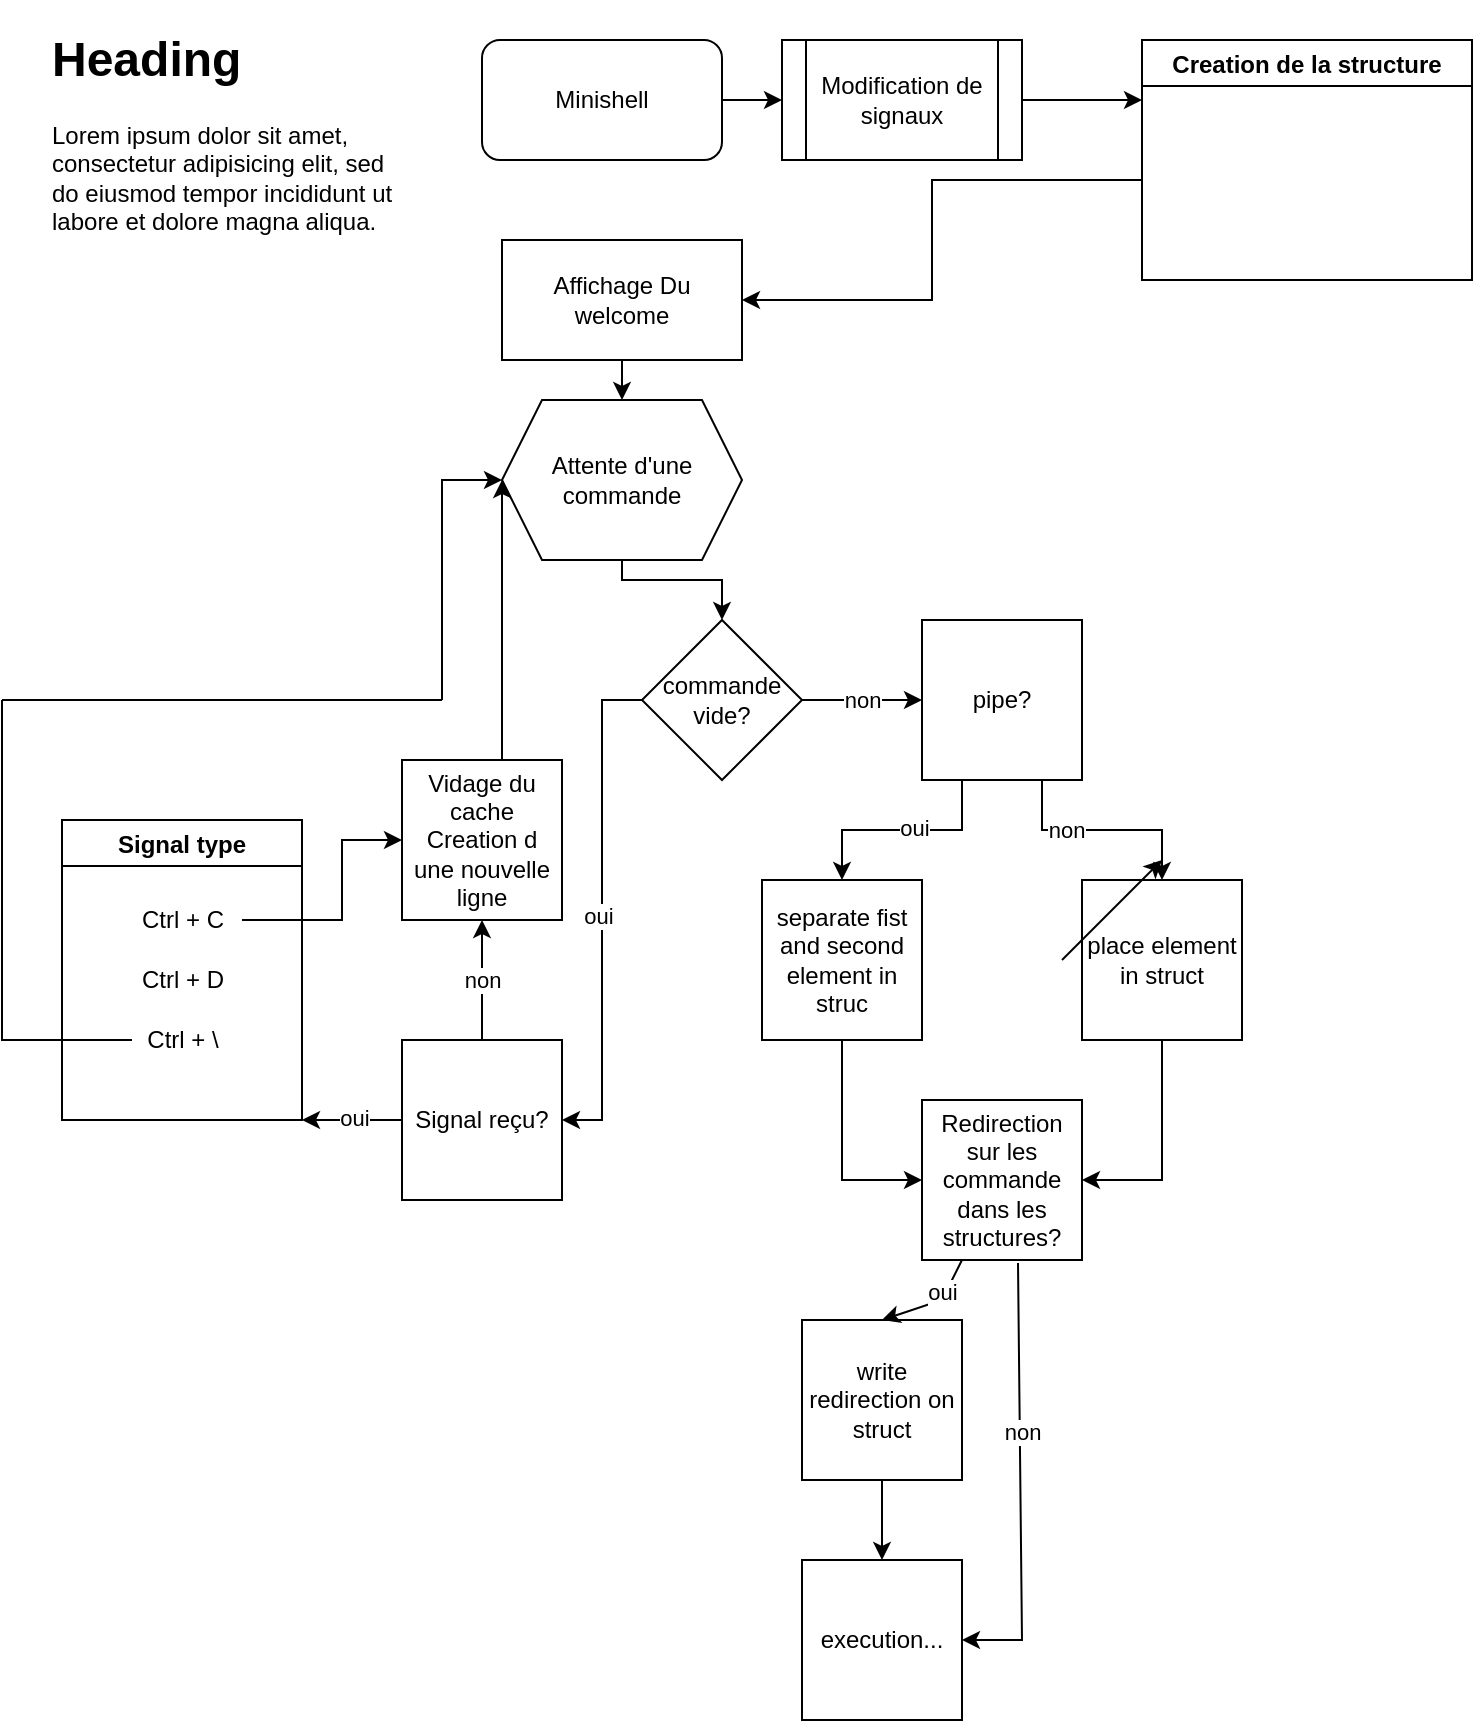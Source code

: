 <mxfile version="19.0.3" type="device"><diagram id="cG37a5HzkxvZIOyBOb_0" name="Page-1"><mxGraphModel dx="2066" dy="1188" grid="1" gridSize="10" guides="1" tooltips="1" connect="1" arrows="1" fold="1" page="1" pageScale="1" pageWidth="850" pageHeight="1100" math="0" shadow="0"><root><mxCell id="0"/><mxCell id="1" parent="0"/><mxCell id="IxHxQn1BgF8OlsIqhgGl-1" value="&lt;h1&gt;Heading&lt;/h1&gt;&lt;p&gt;Lorem ipsum dolor sit amet, consectetur adipisicing elit, sed do eiusmod tempor incididunt ut labore et dolore magna aliqua.&lt;/p&gt;" style="text;html=1;strokeColor=none;fillColor=none;spacing=5;spacingTop=-20;whiteSpace=wrap;overflow=hidden;rounded=0;" parent="1" vertex="1"><mxGeometry x="30" y="20" width="190" height="120" as="geometry"/></mxCell><mxCell id="IxHxQn1BgF8OlsIqhgGl-2" value="Minishell" style="rounded=1;whiteSpace=wrap;html=1;" parent="1" vertex="1"><mxGeometry x="250" y="30" width="120" height="60" as="geometry"/></mxCell><mxCell id="IxHxQn1BgF8OlsIqhgGl-4" value="Affichage Du welcome" style="rounded=0;whiteSpace=wrap;html=1;" parent="1" vertex="1"><mxGeometry x="260" y="130" width="120" height="60" as="geometry"/></mxCell><mxCell id="IxHxQn1BgF8OlsIqhgGl-5" value="Attente d'une commande" style="shape=hexagon;perimeter=hexagonPerimeter2;whiteSpace=wrap;html=1;fixedSize=1;" parent="1" vertex="1"><mxGeometry x="260" y="210" width="120" height="80" as="geometry"/></mxCell><mxCell id="IxHxQn1BgF8OlsIqhgGl-6" value="Modification de signaux" style="shape=process;whiteSpace=wrap;html=1;backgroundOutline=1;" parent="1" vertex="1"><mxGeometry x="400" y="30" width="120" height="60" as="geometry"/></mxCell><mxCell id="9_zD-4LOCfeEdLTtIPzZ-20" style="edgeStyle=orthogonalEdgeStyle;rounded=0;orthogonalLoop=1;jettySize=auto;html=1;entryX=1;entryY=0.5;entryDx=0;entryDy=0;" edge="1" parent="1" source="IxHxQn1BgF8OlsIqhgGl-7" target="IxHxQn1BgF8OlsIqhgGl-4"><mxGeometry relative="1" as="geometry"><Array as="points"><mxPoint x="475" y="100"/><mxPoint x="475" y="160"/></Array></mxGeometry></mxCell><mxCell id="IxHxQn1BgF8OlsIqhgGl-7" value="Creation de la structure" style="swimlane;" parent="1" vertex="1"><mxGeometry x="580" y="30" width="165" height="120" as="geometry"/></mxCell><mxCell id="IxHxQn1BgF8OlsIqhgGl-10" value="commande vide?" style="rhombus;whiteSpace=wrap;html=1;" parent="1" vertex="1"><mxGeometry x="330" y="320" width="80" height="80" as="geometry"/></mxCell><mxCell id="IxHxQn1BgF8OlsIqhgGl-12" value="Vidage du cache&lt;br&gt;Creation d une nouvelle ligne" style="whiteSpace=wrap;html=1;aspect=fixed;" parent="1" vertex="1"><mxGeometry x="210" y="390" width="80" height="80" as="geometry"/></mxCell><mxCell id="IxHxQn1BgF8OlsIqhgGl-14" value="" style="endArrow=classic;html=1;rounded=0;exitX=0;exitY=0.5;exitDx=0;exitDy=0;entryX=1;entryY=0.5;entryDx=0;entryDy=0;" parent="1" source="IxHxQn1BgF8OlsIqhgGl-10" target="IxHxQn1BgF8OlsIqhgGl-17" edge="1"><mxGeometry width="50" height="50" relative="1" as="geometry"><mxPoint x="400" y="500" as="sourcePoint"/><mxPoint x="340" y="650" as="targetPoint"/><Array as="points"><mxPoint x="310" y="360"/><mxPoint x="310" y="570"/></Array></mxGeometry></mxCell><mxCell id="IxHxQn1BgF8OlsIqhgGl-15" value="oui" style="edgeLabel;html=1;align=center;verticalAlign=middle;resizable=0;points=[];" parent="IxHxQn1BgF8OlsIqhgGl-14" vertex="1" connectable="0"><mxGeometry x="0.018" y="-2" relative="1" as="geometry"><mxPoint as="offset"/></mxGeometry></mxCell><mxCell id="IxHxQn1BgF8OlsIqhgGl-16" value="" style="endArrow=classic;html=1;rounded=0;entryX=0;entryY=0.5;entryDx=0;entryDy=0;" parent="1" target="IxHxQn1BgF8OlsIqhgGl-5" edge="1"><mxGeometry width="50" height="50" relative="1" as="geometry"><mxPoint x="260" y="390" as="sourcePoint"/><mxPoint x="450" y="450" as="targetPoint"/><Array as="points"><mxPoint x="260" y="350"/></Array></mxGeometry></mxCell><mxCell id="IxHxQn1BgF8OlsIqhgGl-19" value="non" style="edgeStyle=orthogonalEdgeStyle;rounded=0;orthogonalLoop=1;jettySize=auto;html=1;exitX=0.5;exitY=0;exitDx=0;exitDy=0;" parent="1" source="IxHxQn1BgF8OlsIqhgGl-17" target="IxHxQn1BgF8OlsIqhgGl-12" edge="1"><mxGeometry relative="1" as="geometry"/></mxCell><mxCell id="IxHxQn1BgF8OlsIqhgGl-17" value="Signal reçu?" style="whiteSpace=wrap;html=1;aspect=fixed;" parent="1" vertex="1"><mxGeometry x="210" y="530" width="80" height="80" as="geometry"/></mxCell><mxCell id="IxHxQn1BgF8OlsIqhgGl-18" value="" style="endArrow=classic;html=1;rounded=0;exitX=0;exitY=0.5;exitDx=0;exitDy=0;entryX=1;entryY=0.5;entryDx=0;entryDy=0;" parent="1" source="IxHxQn1BgF8OlsIqhgGl-17" edge="1"><mxGeometry width="50" height="50" relative="1" as="geometry"><mxPoint x="400" y="740" as="sourcePoint"/><mxPoint x="160" y="570" as="targetPoint"/></mxGeometry></mxCell><mxCell id="IxHxQn1BgF8OlsIqhgGl-21" value="oui" style="edgeLabel;html=1;align=center;verticalAlign=middle;resizable=0;points=[];" parent="IxHxQn1BgF8OlsIqhgGl-18" vertex="1" connectable="0"><mxGeometry x="-0.04" y="-1" relative="1" as="geometry"><mxPoint as="offset"/></mxGeometry></mxCell><mxCell id="IxHxQn1BgF8OlsIqhgGl-22" value="Signal type" style="swimlane;" parent="1" vertex="1"><mxGeometry x="40" y="420" width="120" height="150" as="geometry"/></mxCell><mxCell id="IxHxQn1BgF8OlsIqhgGl-24" value="Ctrl + D" style="text;html=1;align=center;verticalAlign=middle;resizable=0;points=[];autosize=1;strokeColor=none;fillColor=none;" parent="IxHxQn1BgF8OlsIqhgGl-22" vertex="1"><mxGeometry x="30" y="70" width="60" height="20" as="geometry"/></mxCell><mxCell id="IxHxQn1BgF8OlsIqhgGl-25" value="Ctrl + \" style="text;html=1;align=center;verticalAlign=middle;resizable=0;points=[];autosize=1;strokeColor=none;fillColor=none;" parent="IxHxQn1BgF8OlsIqhgGl-22" vertex="1"><mxGeometry x="35" y="100" width="50" height="20" as="geometry"/></mxCell><mxCell id="IxHxQn1BgF8OlsIqhgGl-23" value="Ctrl + C" style="text;html=1;align=center;verticalAlign=middle;resizable=0;points=[];autosize=1;strokeColor=none;fillColor=none;" parent="IxHxQn1BgF8OlsIqhgGl-22" vertex="1"><mxGeometry x="30" y="40" width="60" height="20" as="geometry"/></mxCell><mxCell id="IxHxQn1BgF8OlsIqhgGl-26" value="" style="endArrow=classic;html=1;rounded=0;entryX=0;entryY=0.5;entryDx=0;entryDy=0;" parent="1" source="IxHxQn1BgF8OlsIqhgGl-23" target="IxHxQn1BgF8OlsIqhgGl-12" edge="1"><mxGeometry width="50" height="50" relative="1" as="geometry"><mxPoint x="400" y="740" as="sourcePoint"/><mxPoint x="450" y="690" as="targetPoint"/><Array as="points"><mxPoint x="180" y="470"/><mxPoint x="180" y="430"/></Array></mxGeometry></mxCell><mxCell id="IxHxQn1BgF8OlsIqhgGl-28" value="" style="endArrow=none;html=1;rounded=0;" parent="1" edge="1"><mxGeometry width="50" height="50" relative="1" as="geometry"><mxPoint x="10" y="360" as="sourcePoint"/><mxPoint x="230" y="360" as="targetPoint"/></mxGeometry></mxCell><mxCell id="IxHxQn1BgF8OlsIqhgGl-29" value="" style="endArrow=none;html=1;rounded=0;" parent="1" source="IxHxQn1BgF8OlsIqhgGl-25" edge="1"><mxGeometry width="50" height="50" relative="1" as="geometry"><mxPoint x="400" y="740" as="sourcePoint"/><mxPoint x="10" y="360" as="targetPoint"/><Array as="points"><mxPoint x="10" y="530"/></Array></mxGeometry></mxCell><mxCell id="IxHxQn1BgF8OlsIqhgGl-30" value="" style="endArrow=classic;html=1;rounded=0;entryX=0;entryY=0.5;entryDx=0;entryDy=0;" parent="1" target="IxHxQn1BgF8OlsIqhgGl-5" edge="1"><mxGeometry width="50" height="50" relative="1" as="geometry"><mxPoint x="230" y="360" as="sourcePoint"/><mxPoint x="450" y="690" as="targetPoint"/><Array as="points"><mxPoint x="230" y="250"/></Array></mxGeometry></mxCell><mxCell id="9_zD-4LOCfeEdLTtIPzZ-1" value="non" style="endArrow=classic;html=1;rounded=0;exitX=1;exitY=0.5;exitDx=0;exitDy=0;entryX=0;entryY=0.5;entryDx=0;entryDy=0;" edge="1" parent="1" source="IxHxQn1BgF8OlsIqhgGl-10" target="9_zD-4LOCfeEdLTtIPzZ-4"><mxGeometry width="50" height="50" relative="1" as="geometry"><mxPoint x="540" y="580" as="sourcePoint"/><mxPoint x="610" y="550" as="targetPoint"/></mxGeometry></mxCell><mxCell id="9_zD-4LOCfeEdLTtIPzZ-6" style="edgeStyle=orthogonalEdgeStyle;rounded=0;orthogonalLoop=1;jettySize=auto;html=1;exitX=0.25;exitY=1;exitDx=0;exitDy=0;" edge="1" parent="1" source="9_zD-4LOCfeEdLTtIPzZ-4" target="9_zD-4LOCfeEdLTtIPzZ-7"><mxGeometry relative="1" as="geometry"><mxPoint x="460" y="660" as="targetPoint"/></mxGeometry></mxCell><mxCell id="9_zD-4LOCfeEdLTtIPzZ-11" value="oui" style="edgeLabel;html=1;align=center;verticalAlign=middle;resizable=0;points=[];" vertex="1" connectable="0" parent="9_zD-4LOCfeEdLTtIPzZ-6"><mxGeometry x="-0.104" y="-1" relative="1" as="geometry"><mxPoint as="offset"/></mxGeometry></mxCell><mxCell id="9_zD-4LOCfeEdLTtIPzZ-9" style="edgeStyle=orthogonalEdgeStyle;rounded=0;orthogonalLoop=1;jettySize=auto;html=1;exitX=0.75;exitY=1;exitDx=0;exitDy=0;" edge="1" parent="1" source="9_zD-4LOCfeEdLTtIPzZ-4" target="9_zD-4LOCfeEdLTtIPzZ-10"><mxGeometry relative="1" as="geometry"><mxPoint x="670" y="650" as="targetPoint"/></mxGeometry></mxCell><mxCell id="9_zD-4LOCfeEdLTtIPzZ-12" value="non" style="edgeLabel;html=1;align=center;verticalAlign=middle;resizable=0;points=[];" vertex="1" connectable="0" parent="9_zD-4LOCfeEdLTtIPzZ-9"><mxGeometry x="-0.333" relative="1" as="geometry"><mxPoint as="offset"/></mxGeometry></mxCell><mxCell id="9_zD-4LOCfeEdLTtIPzZ-4" value="pipe?" style="whiteSpace=wrap;html=1;aspect=fixed;" vertex="1" parent="1"><mxGeometry x="470" y="320" width="80" height="80" as="geometry"/></mxCell><mxCell id="9_zD-4LOCfeEdLTtIPzZ-15" style="edgeStyle=orthogonalEdgeStyle;rounded=0;orthogonalLoop=1;jettySize=auto;html=1;exitX=0.5;exitY=1;exitDx=0;exitDy=0;entryX=0;entryY=0.5;entryDx=0;entryDy=0;" edge="1" parent="1" source="9_zD-4LOCfeEdLTtIPzZ-7" target="9_zD-4LOCfeEdLTtIPzZ-13"><mxGeometry relative="1" as="geometry"/></mxCell><mxCell id="9_zD-4LOCfeEdLTtIPzZ-7" value="separate fist and second element in struc" style="whiteSpace=wrap;html=1;aspect=fixed;" vertex="1" parent="1"><mxGeometry x="390" y="450" width="80" height="80" as="geometry"/></mxCell><mxCell id="9_zD-4LOCfeEdLTtIPzZ-16" style="edgeStyle=orthogonalEdgeStyle;rounded=0;orthogonalLoop=1;jettySize=auto;html=1;exitX=0.5;exitY=1;exitDx=0;exitDy=0;entryX=1;entryY=0.5;entryDx=0;entryDy=0;" edge="1" parent="1" source="9_zD-4LOCfeEdLTtIPzZ-10" target="9_zD-4LOCfeEdLTtIPzZ-13"><mxGeometry relative="1" as="geometry"/></mxCell><mxCell id="9_zD-4LOCfeEdLTtIPzZ-10" value="place element in struct" style="whiteSpace=wrap;html=1;aspect=fixed;" vertex="1" parent="1"><mxGeometry x="550" y="450" width="80" height="80" as="geometry"/></mxCell><mxCell id="9_zD-4LOCfeEdLTtIPzZ-13" value="Redirection sur les commande dans les structures?" style="whiteSpace=wrap;html=1;aspect=fixed;" vertex="1" parent="1"><mxGeometry x="470" y="560" width="80" height="80" as="geometry"/></mxCell><mxCell id="9_zD-4LOCfeEdLTtIPzZ-30" style="edgeStyle=orthogonalEdgeStyle;rounded=0;orthogonalLoop=1;jettySize=auto;html=1;exitX=0.5;exitY=1;exitDx=0;exitDy=0;entryX=0.5;entryY=0;entryDx=0;entryDy=0;" edge="1" parent="1" source="9_zD-4LOCfeEdLTtIPzZ-17" target="9_zD-4LOCfeEdLTtIPzZ-28"><mxGeometry relative="1" as="geometry"/></mxCell><mxCell id="9_zD-4LOCfeEdLTtIPzZ-17" value="write redirection on struct" style="whiteSpace=wrap;html=1;aspect=fixed;" vertex="1" parent="1"><mxGeometry x="410" y="670" width="80" height="80" as="geometry"/></mxCell><mxCell id="9_zD-4LOCfeEdLTtIPzZ-18" value="" style="endArrow=classic;html=1;rounded=0;exitX=1;exitY=0.5;exitDx=0;exitDy=0;entryX=0;entryY=0.5;entryDx=0;entryDy=0;" edge="1" parent="1" source="IxHxQn1BgF8OlsIqhgGl-2" target="IxHxQn1BgF8OlsIqhgGl-6"><mxGeometry width="50" height="50" relative="1" as="geometry"><mxPoint x="540" y="560" as="sourcePoint"/><mxPoint x="590" y="510" as="targetPoint"/></mxGeometry></mxCell><mxCell id="9_zD-4LOCfeEdLTtIPzZ-19" value="" style="endArrow=classic;html=1;rounded=0;exitX=1;exitY=0.5;exitDx=0;exitDy=0;entryX=0;entryY=0.25;entryDx=0;entryDy=0;" edge="1" parent="1" source="IxHxQn1BgF8OlsIqhgGl-6" target="IxHxQn1BgF8OlsIqhgGl-7"><mxGeometry width="50" height="50" relative="1" as="geometry"><mxPoint x="520" y="200" as="sourcePoint"/><mxPoint x="570" y="70" as="targetPoint"/></mxGeometry></mxCell><mxCell id="9_zD-4LOCfeEdLTtIPzZ-21" value="" style="endArrow=classic;html=1;rounded=0;exitX=0.5;exitY=1;exitDx=0;exitDy=0;entryX=0.5;entryY=0;entryDx=0;entryDy=0;" edge="1" parent="1" source="IxHxQn1BgF8OlsIqhgGl-4" target="IxHxQn1BgF8OlsIqhgGl-5"><mxGeometry width="50" height="50" relative="1" as="geometry"><mxPoint x="540" y="560" as="sourcePoint"/><mxPoint x="590" y="510" as="targetPoint"/><Array as="points"/></mxGeometry></mxCell><mxCell id="9_zD-4LOCfeEdLTtIPzZ-22" value="" style="endArrow=classic;html=1;rounded=0;exitX=0.5;exitY=1;exitDx=0;exitDy=0;entryX=0.5;entryY=0;entryDx=0;entryDy=0;" edge="1" parent="1" source="IxHxQn1BgF8OlsIqhgGl-5" target="IxHxQn1BgF8OlsIqhgGl-10"><mxGeometry width="50" height="50" relative="1" as="geometry"><mxPoint x="540" y="560" as="sourcePoint"/><mxPoint x="590" y="510" as="targetPoint"/><Array as="points"><mxPoint x="320" y="300"/><mxPoint x="370" y="300"/></Array></mxGeometry></mxCell><mxCell id="9_zD-4LOCfeEdLTtIPzZ-24" value="" style="endArrow=classic;html=1;rounded=0;entryX=0.5;entryY=0;entryDx=0;entryDy=0;exitX=0.25;exitY=1;exitDx=0;exitDy=0;" edge="1" parent="1" source="9_zD-4LOCfeEdLTtIPzZ-13" target="9_zD-4LOCfeEdLTtIPzZ-17"><mxGeometry width="50" height="50" relative="1" as="geometry"><mxPoint x="540" y="560" as="sourcePoint"/><mxPoint x="590" y="510" as="targetPoint"/><Array as="points"><mxPoint x="480" y="660"/></Array></mxGeometry></mxCell><mxCell id="9_zD-4LOCfeEdLTtIPzZ-26" value="oui" style="edgeLabel;html=1;align=center;verticalAlign=middle;resizable=0;points=[];" vertex="1" connectable="0" parent="9_zD-4LOCfeEdLTtIPzZ-24"><mxGeometry x="-0.288" y="-2" relative="1" as="geometry"><mxPoint as="offset"/></mxGeometry></mxCell><mxCell id="9_zD-4LOCfeEdLTtIPzZ-25" value="" style="endArrow=classic;html=1;rounded=0;exitX=0.6;exitY=1.019;exitDx=0;exitDy=0;exitPerimeter=0;entryX=1;entryY=0.5;entryDx=0;entryDy=0;" edge="1" parent="1" source="9_zD-4LOCfeEdLTtIPzZ-13" target="9_zD-4LOCfeEdLTtIPzZ-28"><mxGeometry width="50" height="50" relative="1" as="geometry"><mxPoint x="540" y="560" as="sourcePoint"/><mxPoint x="530" y="770" as="targetPoint"/><Array as="points"><mxPoint x="520" y="830"/></Array></mxGeometry></mxCell><mxCell id="9_zD-4LOCfeEdLTtIPzZ-27" value="non" style="edgeLabel;html=1;align=center;verticalAlign=middle;resizable=0;points=[];" vertex="1" connectable="0" parent="9_zD-4LOCfeEdLTtIPzZ-25"><mxGeometry x="-0.226" y="1" relative="1" as="geometry"><mxPoint as="offset"/></mxGeometry></mxCell><mxCell id="9_zD-4LOCfeEdLTtIPzZ-28" value="execution..." style="whiteSpace=wrap;html=1;aspect=fixed;" vertex="1" parent="1"><mxGeometry x="410" y="790" width="80" height="80" as="geometry"/></mxCell><mxCell id="9_zD-4LOCfeEdLTtIPzZ-29" value="" style="endArrow=classic;html=1;rounded=0;" edge="1" parent="1"><mxGeometry width="50" height="50" relative="1" as="geometry"><mxPoint x="540" y="490" as="sourcePoint"/><mxPoint x="590" y="440" as="targetPoint"/></mxGeometry></mxCell></root></mxGraphModel></diagram></mxfile>